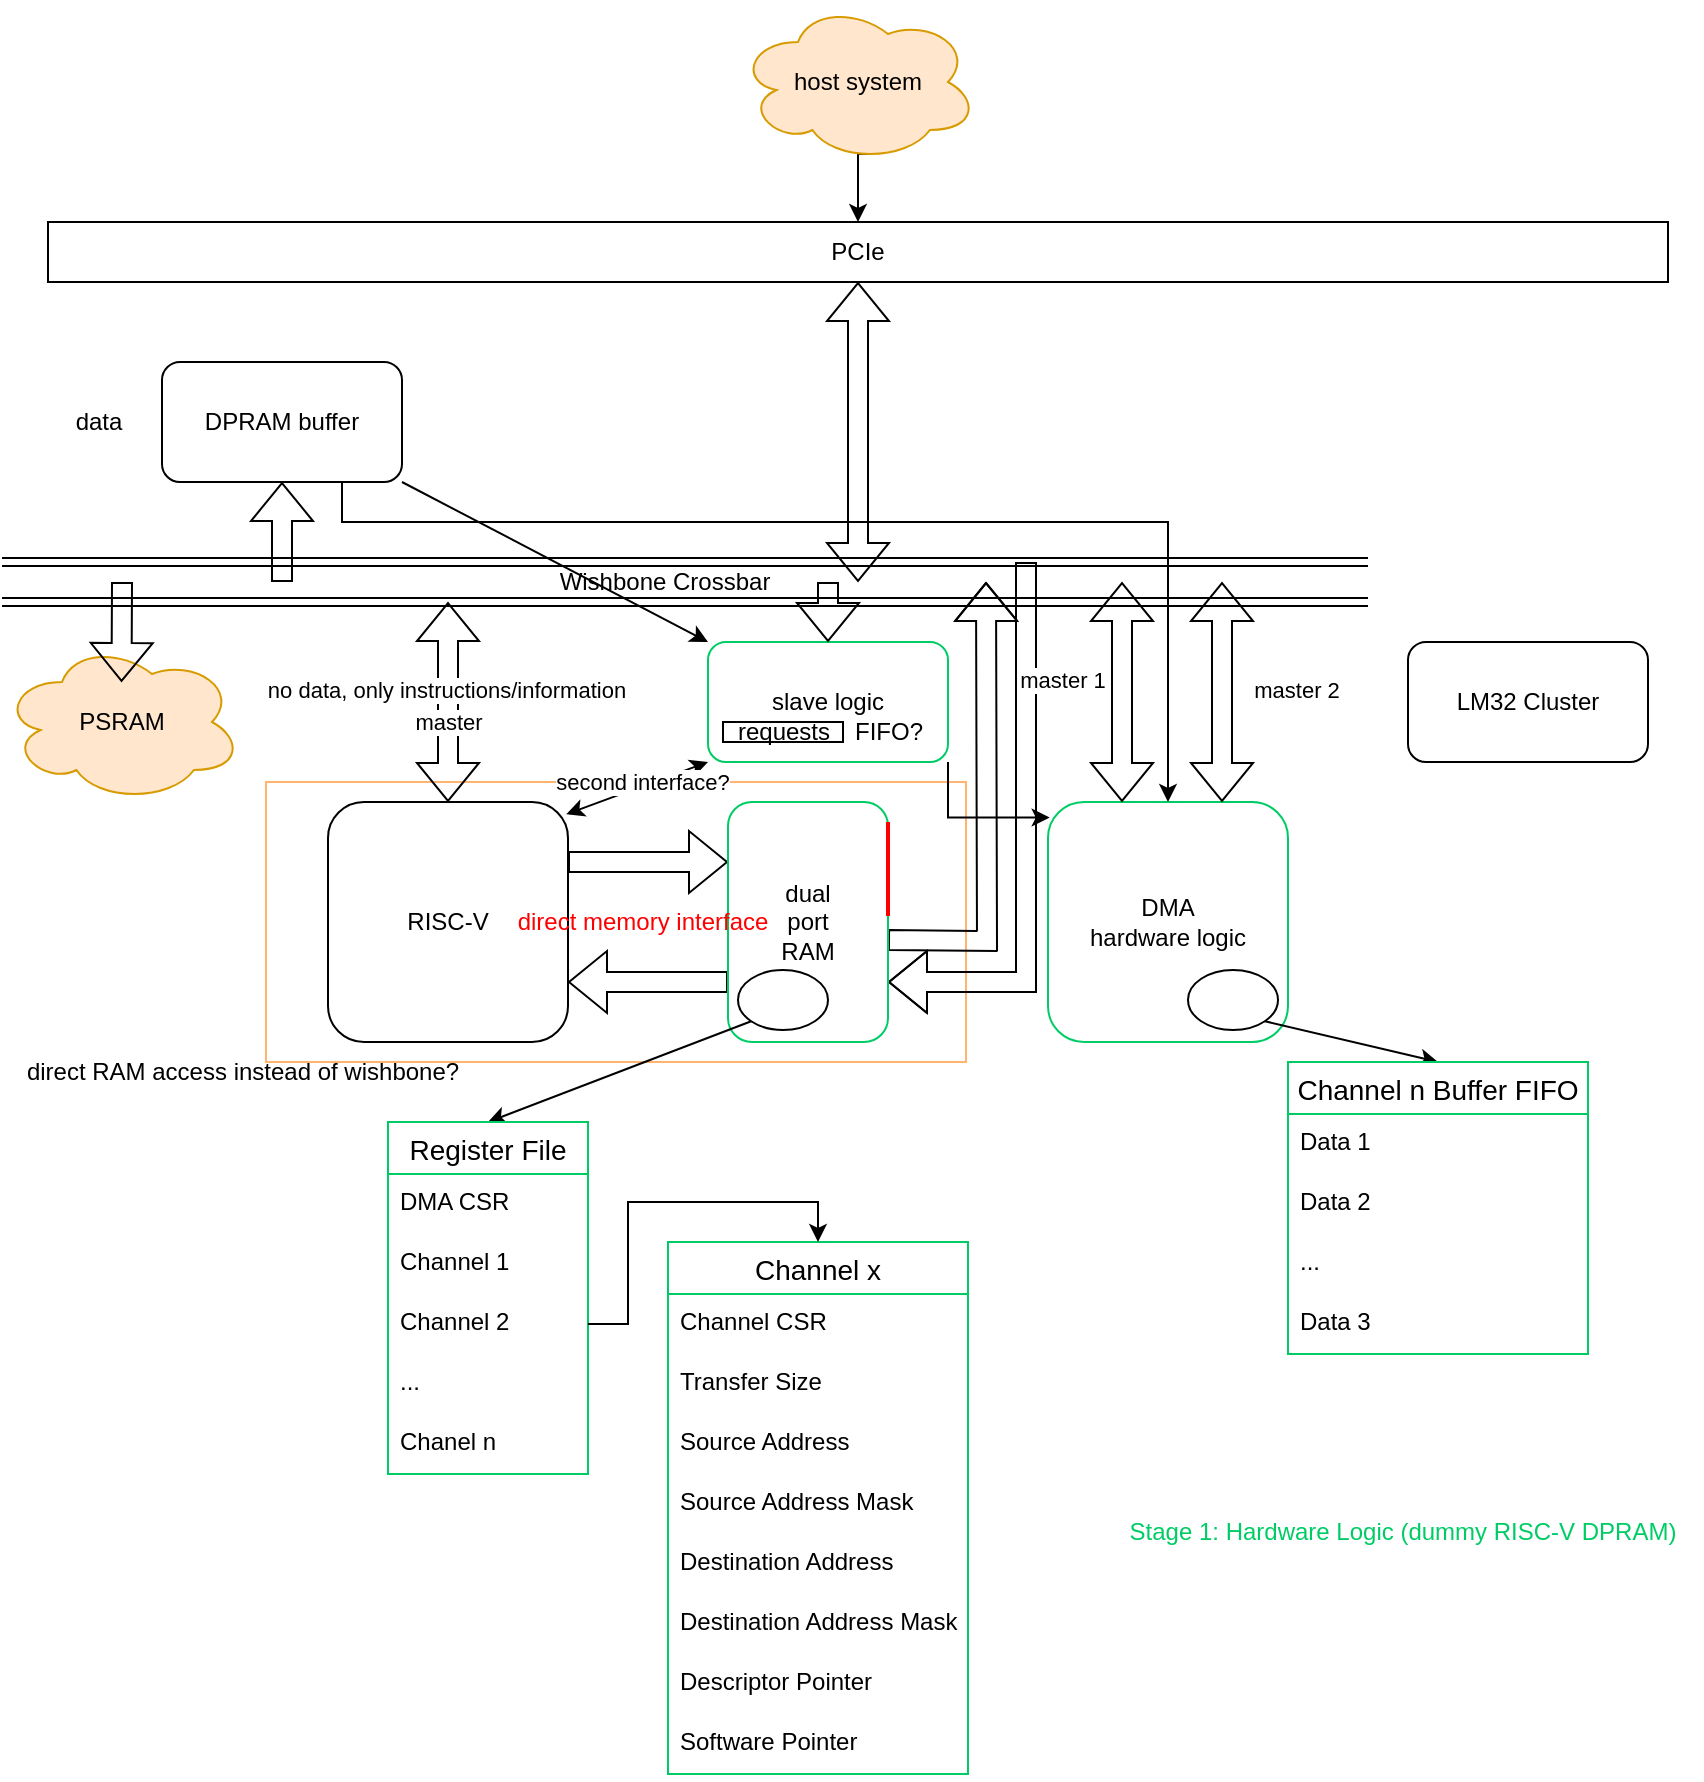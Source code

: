 <mxfile version="26.2.2" pages="3">
  <diagram name="Data Flow" id="LXXSPPQb7PhZ-8QDsj5i">
    <mxGraphModel dx="2002" dy="1203" grid="1" gridSize="10" guides="1" tooltips="1" connect="1" arrows="1" fold="1" page="1" pageScale="1" pageWidth="827" pageHeight="1169" math="0" shadow="0">
      <root>
        <mxCell id="0" />
        <mxCell id="1" parent="0" />
        <mxCell id="5fVREREMD9OpLQ9sCXbt-4" value="" style="rounded=0;whiteSpace=wrap;html=1;fillColor=none;strokeColor=#FFB570;" parent="1" vertex="1">
          <mxGeometry x="540" y="540" width="350" height="140" as="geometry" />
        </mxCell>
        <mxCell id="lMOpDV72XG8DzhdDHlvM-4" style="edgeStyle=orthogonalEdgeStyle;rounded=0;orthogonalLoop=1;jettySize=auto;html=1;exitX=1;exitY=0.25;exitDx=0;exitDy=0;entryX=0;entryY=0.25;entryDx=0;entryDy=0;shape=flexArrow;" parent="1" source="lMOpDV72XG8DzhdDHlvM-1" target="lMOpDV72XG8DzhdDHlvM-3" edge="1">
          <mxGeometry relative="1" as="geometry" />
        </mxCell>
        <mxCell id="lMOpDV72XG8DzhdDHlvM-1" value="&lt;div&gt;RISC-V&lt;/div&gt;" style="rounded=1;whiteSpace=wrap;html=1;" parent="1" vertex="1">
          <mxGeometry x="571" y="550" width="120" height="120" as="geometry" />
        </mxCell>
        <mxCell id="lMOpDV72XG8DzhdDHlvM-7" style="edgeStyle=orthogonalEdgeStyle;rounded=0;orthogonalLoop=1;jettySize=auto;html=1;entryX=1;entryY=0.75;entryDx=0;entryDy=0;shape=flexArrow;" parent="1" target="lMOpDV72XG8DzhdDHlvM-3" edge="1">
          <mxGeometry relative="1" as="geometry">
            <mxPoint x="920" y="430" as="sourcePoint" />
            <Array as="points">
              <mxPoint x="920" y="430" />
              <mxPoint x="920" y="640" />
            </Array>
          </mxGeometry>
        </mxCell>
        <mxCell id="lMOpDV72XG8DzhdDHlvM-2" value="&lt;div&gt;DMA&lt;/div&gt;&lt;div&gt;hardware logic&lt;/div&gt;" style="rounded=1;whiteSpace=wrap;html=1;strokeColor=#00CC66;" parent="1" vertex="1">
          <mxGeometry x="931" y="550" width="120" height="120" as="geometry" />
        </mxCell>
        <mxCell id="lMOpDV72XG8DzhdDHlvM-5" style="edgeStyle=orthogonalEdgeStyle;rounded=0;orthogonalLoop=1;jettySize=auto;html=1;exitX=0;exitY=0.75;exitDx=0;exitDy=0;entryX=1;entryY=0.75;entryDx=0;entryDy=0;shape=flexArrow;strokeWidth=1;" parent="1" source="lMOpDV72XG8DzhdDHlvM-3" target="lMOpDV72XG8DzhdDHlvM-1" edge="1">
          <mxGeometry relative="1" as="geometry" />
        </mxCell>
        <mxCell id="lMOpDV72XG8DzhdDHlvM-6" style="edgeStyle=orthogonalEdgeStyle;rounded=0;orthogonalLoop=1;jettySize=auto;html=1;exitX=1;exitY=0.25;exitDx=0;exitDy=0;shape=flexArrow;" parent="1" edge="1">
          <mxGeometry relative="1" as="geometry">
            <mxPoint x="851" y="619" as="sourcePoint" />
            <mxPoint x="900" y="440" as="targetPoint" />
          </mxGeometry>
        </mxCell>
        <mxCell id="lMOpDV72XG8DzhdDHlvM-3" value="&lt;div&gt;dual&lt;/div&gt;&lt;div&gt;port&lt;/div&gt;&lt;div&gt;RAM&lt;br&gt;&lt;/div&gt;" style="rounded=1;whiteSpace=wrap;html=1;strokeColor=#00CC66;" parent="1" vertex="1">
          <mxGeometry x="771" y="550" width="80" height="120" as="geometry" />
        </mxCell>
        <mxCell id="lMOpDV72XG8DzhdDHlvM-9" value="" style="shape=link;html=1;rounded=0;" parent="1" edge="1">
          <mxGeometry width="100" relative="1" as="geometry">
            <mxPoint x="408" y="430" as="sourcePoint" />
            <mxPoint x="1091" y="430" as="targetPoint" />
          </mxGeometry>
        </mxCell>
        <mxCell id="lMOpDV72XG8DzhdDHlvM-10" value="" style="shape=link;html=1;rounded=0;" parent="1" edge="1">
          <mxGeometry width="100" relative="1" as="geometry">
            <mxPoint x="408" y="450" as="sourcePoint" />
            <mxPoint x="1091" y="450" as="targetPoint" />
          </mxGeometry>
        </mxCell>
        <mxCell id="lMOpDV72XG8DzhdDHlvM-12" value="" style="shape=flexArrow;endArrow=classic;html=1;rounded=0;exitX=0.5;exitY=0;exitDx=0;exitDy=0;startArrow=block;" parent="1" source="lMOpDV72XG8DzhdDHlvM-1" edge="1">
          <mxGeometry width="50" height="50" relative="1" as="geometry">
            <mxPoint x="501" y="550" as="sourcePoint" />
            <mxPoint x="631" y="450" as="targetPoint" />
          </mxGeometry>
        </mxCell>
        <mxCell id="lMOpDV72XG8DzhdDHlvM-16" value="master" style="edgeLabel;html=1;align=center;verticalAlign=middle;resizable=0;points=[];" parent="lMOpDV72XG8DzhdDHlvM-12" vertex="1" connectable="0">
          <mxGeometry x="-0.161" y="-5" relative="1" as="geometry">
            <mxPoint x="-5" y="2" as="offset" />
          </mxGeometry>
        </mxCell>
        <mxCell id="5fVREREMD9OpLQ9sCXbt-1" value="no data, only instructions/information" style="edgeLabel;html=1;align=center;verticalAlign=middle;resizable=0;points=[];" parent="lMOpDV72XG8DzhdDHlvM-12" vertex="1" connectable="0">
          <mxGeometry x="0.127" y="1" relative="1" as="geometry">
            <mxPoint as="offset" />
          </mxGeometry>
        </mxCell>
        <mxCell id="lMOpDV72XG8DzhdDHlvM-18" value="" style="shape=flexArrow;endArrow=classic;html=1;rounded=0;exitX=0.25;exitY=0;exitDx=0;exitDy=0;startArrow=block;" parent="1" edge="1">
          <mxGeometry width="50" height="50" relative="1" as="geometry">
            <mxPoint x="968" y="550" as="sourcePoint" />
            <mxPoint x="968" y="440" as="targetPoint" />
          </mxGeometry>
        </mxCell>
        <mxCell id="lMOpDV72XG8DzhdDHlvM-25" value="&lt;div&gt;master 1&lt;/div&gt;" style="edgeLabel;html=1;align=center;verticalAlign=middle;resizable=0;points=[];" parent="lMOpDV72XG8DzhdDHlvM-18" vertex="1" connectable="0">
          <mxGeometry x="0.108" y="3" relative="1" as="geometry">
            <mxPoint x="-27" as="offset" />
          </mxGeometry>
        </mxCell>
        <mxCell id="lMOpDV72XG8DzhdDHlvM-22" value="" style="shape=flexArrow;endArrow=classic;html=1;rounded=0;exitX=0.25;exitY=0;exitDx=0;exitDy=0;startArrow=block;" parent="1" edge="1">
          <mxGeometry width="50" height="50" relative="1" as="geometry">
            <mxPoint x="1018" y="550" as="sourcePoint" />
            <mxPoint x="1018" y="440" as="targetPoint" />
          </mxGeometry>
        </mxCell>
        <mxCell id="fel3F0VSourrf65bjfxs-13" value="master 2" style="edgeLabel;html=1;align=center;verticalAlign=middle;resizable=0;points=[];" parent="lMOpDV72XG8DzhdDHlvM-22" vertex="1" connectable="0">
          <mxGeometry x="0.196" y="-4" relative="1" as="geometry">
            <mxPoint x="33" y="10" as="offset" />
          </mxGeometry>
        </mxCell>
        <mxCell id="lMOpDV72XG8DzhdDHlvM-27" style="rounded=0;orthogonalLoop=1;jettySize=auto;html=1;exitX=0;exitY=1;exitDx=0;exitDy=0;entryX=0.5;entryY=0;entryDx=0;entryDy=0;" parent="1" source="lMOpDV72XG8DzhdDHlvM-26" target="lMOpDV72XG8DzhdDHlvM-45" edge="1">
          <mxGeometry relative="1" as="geometry">
            <mxPoint x="891" y="710" as="targetPoint" />
            <mxPoint x="821.005" y="680.003" as="sourcePoint" />
          </mxGeometry>
        </mxCell>
        <mxCell id="lMOpDV72XG8DzhdDHlvM-26" value="" style="ellipse;whiteSpace=wrap;html=1;fillColor=none;" parent="1" vertex="1">
          <mxGeometry x="776" y="634" width="45" height="30" as="geometry" />
        </mxCell>
        <mxCell id="lMOpDV72XG8DzhdDHlvM-45" value="Register File" style="swimlane;fontStyle=0;childLayout=stackLayout;horizontal=1;startSize=26;horizontalStack=0;resizeParent=1;resizeParentMax=0;resizeLast=0;collapsible=1;marginBottom=0;align=center;fontSize=14;strokeColor=#00CC66;" parent="1" vertex="1">
          <mxGeometry x="601" y="710" width="100" height="176" as="geometry">
            <mxRectangle x="460" y="640" width="120" height="30" as="alternateBounds" />
          </mxGeometry>
        </mxCell>
        <mxCell id="lMOpDV72XG8DzhdDHlvM-46" value="DMA CSR" style="text;strokeColor=none;fillColor=none;spacingLeft=4;spacingRight=4;overflow=hidden;rotatable=0;points=[[0,0.5],[1,0.5]];portConstraint=eastwest;fontSize=12;whiteSpace=wrap;html=1;" parent="lMOpDV72XG8DzhdDHlvM-45" vertex="1">
          <mxGeometry y="26" width="100" height="30" as="geometry" />
        </mxCell>
        <mxCell id="lMOpDV72XG8DzhdDHlvM-47" value="Channel 1" style="text;strokeColor=none;fillColor=none;spacingLeft=4;spacingRight=4;overflow=hidden;rotatable=0;points=[[0,0.5],[1,0.5]];portConstraint=eastwest;fontSize=12;whiteSpace=wrap;html=1;" parent="lMOpDV72XG8DzhdDHlvM-45" vertex="1">
          <mxGeometry y="56" width="100" height="30" as="geometry" />
        </mxCell>
        <mxCell id="lMOpDV72XG8DzhdDHlvM-48" value="Channel 2" style="text;strokeColor=none;fillColor=none;spacingLeft=4;spacingRight=4;overflow=hidden;rotatable=0;points=[[0,0.5],[1,0.5]];portConstraint=eastwest;fontSize=12;whiteSpace=wrap;html=1;" parent="lMOpDV72XG8DzhdDHlvM-45" vertex="1">
          <mxGeometry y="86" width="100" height="30" as="geometry" />
        </mxCell>
        <mxCell id="lMOpDV72XG8DzhdDHlvM-54" value="..." style="text;strokeColor=none;fillColor=none;spacingLeft=4;spacingRight=4;overflow=hidden;rotatable=0;points=[[0,0.5],[1,0.5]];portConstraint=eastwest;fontSize=12;whiteSpace=wrap;html=1;" parent="lMOpDV72XG8DzhdDHlvM-45" vertex="1">
          <mxGeometry y="116" width="100" height="30" as="geometry" />
        </mxCell>
        <mxCell id="kJenJRZ2jYVPx0vUUo7v-3" value="Chanel n" style="text;strokeColor=none;fillColor=none;spacingLeft=4;spacingRight=4;overflow=hidden;rotatable=0;points=[[0,0.5],[1,0.5]];portConstraint=eastwest;fontSize=12;whiteSpace=wrap;html=1;" parent="lMOpDV72XG8DzhdDHlvM-45" vertex="1">
          <mxGeometry y="146" width="100" height="30" as="geometry" />
        </mxCell>
        <mxCell id="lMOpDV72XG8DzhdDHlvM-49" value="" style="endArrow=none;html=1;rounded=0;strokeColor=#FF0000;strokeWidth=2;" parent="1" edge="1">
          <mxGeometry width="50" height="50" relative="1" as="geometry">
            <mxPoint x="851" y="560" as="sourcePoint" />
            <mxPoint x="851" y="607" as="targetPoint" />
          </mxGeometry>
        </mxCell>
        <mxCell id="lMOpDV72XG8DzhdDHlvM-57" value="Channel x" style="swimlane;fontStyle=0;childLayout=stackLayout;horizontal=1;startSize=26;horizontalStack=0;resizeParent=1;resizeParentMax=0;resizeLast=0;collapsible=1;marginBottom=0;align=center;fontSize=14;strokeColor=#00CC66;" parent="1" vertex="1">
          <mxGeometry x="741" y="770" width="150" height="266" as="geometry">
            <mxRectangle x="460" y="640" width="120" height="30" as="alternateBounds" />
          </mxGeometry>
        </mxCell>
        <mxCell id="lMOpDV72XG8DzhdDHlvM-58" value="Channel CSR" style="text;strokeColor=none;fillColor=none;spacingLeft=4;spacingRight=4;overflow=hidden;rotatable=0;points=[[0,0.5],[1,0.5]];portConstraint=eastwest;fontSize=12;whiteSpace=wrap;html=1;" parent="lMOpDV72XG8DzhdDHlvM-57" vertex="1">
          <mxGeometry y="26" width="150" height="30" as="geometry" />
        </mxCell>
        <mxCell id="lMOpDV72XG8DzhdDHlvM-59" value="&lt;div&gt;Transfer Size&lt;/div&gt;" style="text;strokeColor=none;fillColor=none;spacingLeft=4;spacingRight=4;overflow=hidden;rotatable=0;points=[[0,0.5],[1,0.5]];portConstraint=eastwest;fontSize=12;whiteSpace=wrap;html=1;" parent="lMOpDV72XG8DzhdDHlvM-57" vertex="1">
          <mxGeometry y="56" width="150" height="30" as="geometry" />
        </mxCell>
        <mxCell id="lMOpDV72XG8DzhdDHlvM-60" value="&lt;div&gt;Source Address&lt;/div&gt;" style="text;strokeColor=none;fillColor=none;spacingLeft=4;spacingRight=4;overflow=hidden;rotatable=0;points=[[0,0.5],[1,0.5]];portConstraint=eastwest;fontSize=12;whiteSpace=wrap;html=1;" parent="lMOpDV72XG8DzhdDHlvM-57" vertex="1">
          <mxGeometry y="86" width="150" height="30" as="geometry" />
        </mxCell>
        <mxCell id="lMOpDV72XG8DzhdDHlvM-63" value="&lt;div&gt;Source Address Mask&lt;br&gt;&lt;/div&gt;" style="text;strokeColor=none;fillColor=none;spacingLeft=4;spacingRight=4;overflow=hidden;rotatable=0;points=[[0,0.5],[1,0.5]];portConstraint=eastwest;fontSize=12;whiteSpace=wrap;html=1;" parent="lMOpDV72XG8DzhdDHlvM-57" vertex="1">
          <mxGeometry y="116" width="150" height="30" as="geometry" />
        </mxCell>
        <mxCell id="lMOpDV72XG8DzhdDHlvM-61" value="Destination Address" style="text;strokeColor=none;fillColor=none;spacingLeft=4;spacingRight=4;overflow=hidden;rotatable=0;points=[[0,0.5],[1,0.5]];portConstraint=eastwest;fontSize=12;whiteSpace=wrap;html=1;" parent="lMOpDV72XG8DzhdDHlvM-57" vertex="1">
          <mxGeometry y="146" width="150" height="30" as="geometry" />
        </mxCell>
        <mxCell id="lMOpDV72XG8DzhdDHlvM-64" value="Destination Address Mask" style="text;strokeColor=none;fillColor=none;spacingLeft=4;spacingRight=4;overflow=hidden;rotatable=0;points=[[0,0.5],[1,0.5]];portConstraint=eastwest;fontSize=12;whiteSpace=wrap;html=1;" parent="lMOpDV72XG8DzhdDHlvM-57" vertex="1">
          <mxGeometry y="176" width="150" height="30" as="geometry" />
        </mxCell>
        <mxCell id="lMOpDV72XG8DzhdDHlvM-65" value="Descriptor Pointer" style="text;strokeColor=none;fillColor=none;spacingLeft=4;spacingRight=4;overflow=hidden;rotatable=0;points=[[0,0.5],[1,0.5]];portConstraint=eastwest;fontSize=12;whiteSpace=wrap;html=1;" parent="lMOpDV72XG8DzhdDHlvM-57" vertex="1">
          <mxGeometry y="206" width="150" height="30" as="geometry" />
        </mxCell>
        <mxCell id="lMOpDV72XG8DzhdDHlvM-66" value="Software Pointer" style="text;strokeColor=none;fillColor=none;spacingLeft=4;spacingRight=4;overflow=hidden;rotatable=0;points=[[0,0.5],[1,0.5]];portConstraint=eastwest;fontSize=12;whiteSpace=wrap;html=1;" parent="lMOpDV72XG8DzhdDHlvM-57" vertex="1">
          <mxGeometry y="236" width="150" height="30" as="geometry" />
        </mxCell>
        <mxCell id="lMOpDV72XG8DzhdDHlvM-62" style="edgeStyle=orthogonalEdgeStyle;rounded=0;orthogonalLoop=1;jettySize=auto;html=1;exitX=1;exitY=0.5;exitDx=0;exitDy=0;entryX=0.5;entryY=0;entryDx=0;entryDy=0;" parent="1" source="lMOpDV72XG8DzhdDHlvM-48" target="lMOpDV72XG8DzhdDHlvM-57" edge="1">
          <mxGeometry relative="1" as="geometry" />
        </mxCell>
        <mxCell id="KYweyk8M30L2b7PmI1N3-1" value="Wishbone Crossbar" style="text;html=1;align=center;verticalAlign=middle;whiteSpace=wrap;rounded=0;" parent="1" vertex="1">
          <mxGeometry x="678" y="425" width="123" height="30" as="geometry" />
        </mxCell>
        <mxCell id="KYweyk8M30L2b7PmI1N3-12" style="rounded=0;orthogonalLoop=1;jettySize=auto;html=1;exitX=1;exitY=1;exitDx=0;exitDy=0;entryX=0.5;entryY=0;entryDx=0;entryDy=0;" parent="1" source="KYweyk8M30L2b7PmI1N3-2" target="KYweyk8M30L2b7PmI1N3-3" edge="1">
          <mxGeometry relative="1" as="geometry" />
        </mxCell>
        <mxCell id="KYweyk8M30L2b7PmI1N3-2" value="" style="ellipse;whiteSpace=wrap;html=1;fillColor=none;" parent="1" vertex="1">
          <mxGeometry x="1001" y="634" width="45" height="30" as="geometry" />
        </mxCell>
        <mxCell id="KYweyk8M30L2b7PmI1N3-3" value="Channel n Buffer FIFO" style="swimlane;fontStyle=0;childLayout=stackLayout;horizontal=1;startSize=26;horizontalStack=0;resizeParent=1;resizeParentMax=0;resizeLast=0;collapsible=1;marginBottom=0;align=center;fontSize=14;strokeColor=#00CC66;" parent="1" vertex="1">
          <mxGeometry x="1051" y="680" width="150" height="146" as="geometry">
            <mxRectangle x="640" y="610" width="120" height="30" as="alternateBounds" />
          </mxGeometry>
        </mxCell>
        <mxCell id="KYweyk8M30L2b7PmI1N3-4" value="Data 1" style="text;strokeColor=none;fillColor=none;spacingLeft=4;spacingRight=4;overflow=hidden;rotatable=0;points=[[0,0.5],[1,0.5]];portConstraint=eastwest;fontSize=12;whiteSpace=wrap;html=1;" parent="KYweyk8M30L2b7PmI1N3-3" vertex="1">
          <mxGeometry y="26" width="150" height="30" as="geometry" />
        </mxCell>
        <mxCell id="KYweyk8M30L2b7PmI1N3-5" value="&lt;div&gt;Data 2&lt;/div&gt;" style="text;strokeColor=none;fillColor=none;spacingLeft=4;spacingRight=4;overflow=hidden;rotatable=0;points=[[0,0.5],[1,0.5]];portConstraint=eastwest;fontSize=12;whiteSpace=wrap;html=1;" parent="KYweyk8M30L2b7PmI1N3-3" vertex="1">
          <mxGeometry y="56" width="150" height="30" as="geometry" />
        </mxCell>
        <mxCell id="KYweyk8M30L2b7PmI1N3-6" value="&lt;div&gt;...&lt;/div&gt;" style="text;strokeColor=none;fillColor=none;spacingLeft=4;spacingRight=4;overflow=hidden;rotatable=0;points=[[0,0.5],[1,0.5]];portConstraint=eastwest;fontSize=12;whiteSpace=wrap;html=1;" parent="KYweyk8M30L2b7PmI1N3-3" vertex="1">
          <mxGeometry y="86" width="150" height="30" as="geometry" />
        </mxCell>
        <mxCell id="KYweyk8M30L2b7PmI1N3-7" value="&lt;div&gt;Data 3&lt;br&gt;&lt;/div&gt;" style="text;strokeColor=none;fillColor=none;spacingLeft=4;spacingRight=4;overflow=hidden;rotatable=0;points=[[0,0.5],[1,0.5]];portConstraint=eastwest;fontSize=12;whiteSpace=wrap;html=1;" parent="KYweyk8M30L2b7PmI1N3-3" vertex="1">
          <mxGeometry y="116" width="150" height="30" as="geometry" />
        </mxCell>
        <mxCell id="KYweyk8M30L2b7PmI1N3-31" style="edgeStyle=orthogonalEdgeStyle;rounded=0;orthogonalLoop=1;jettySize=auto;html=1;exitX=0.55;exitY=0.95;exitDx=0;exitDy=0;exitPerimeter=0;entryX=0.5;entryY=0;entryDx=0;entryDy=0;" parent="1" source="KYweyk8M30L2b7PmI1N3-18" target="KYweyk8M30L2b7PmI1N3-24" edge="1">
          <mxGeometry relative="1" as="geometry" />
        </mxCell>
        <mxCell id="KYweyk8M30L2b7PmI1N3-18" value="host system" style="ellipse;shape=cloud;whiteSpace=wrap;html=1;fillColor=#ffe6cc;strokeColor=#d79b00;" parent="1" vertex="1">
          <mxGeometry x="776" y="150" width="120" height="80" as="geometry" />
        </mxCell>
        <mxCell id="KYweyk8M30L2b7PmI1N3-19" value="slave logic" style="rounded=1;whiteSpace=wrap;html=1;strokeColor=#00CC66;" parent="1" vertex="1">
          <mxGeometry x="761" y="470" width="120" height="60" as="geometry" />
        </mxCell>
        <mxCell id="KYweyk8M30L2b7PmI1N3-23" value="LM32 Cluster" style="rounded=1;whiteSpace=wrap;html=1;" parent="1" vertex="1">
          <mxGeometry x="1111" y="470" width="120" height="60" as="geometry" />
        </mxCell>
        <mxCell id="KYweyk8M30L2b7PmI1N3-24" value="PCIe" style="rounded=0;whiteSpace=wrap;html=1;" parent="1" vertex="1">
          <mxGeometry x="431" y="260" width="810" height="30" as="geometry" />
        </mxCell>
        <mxCell id="SS0ilo8TDIr4UZNL4UgE-1" style="rounded=0;orthogonalLoop=1;jettySize=auto;html=1;exitX=1;exitY=1;exitDx=0;exitDy=0;entryX=0;entryY=0;entryDx=0;entryDy=0;" parent="1" source="KYweyk8M30L2b7PmI1N3-25" target="KYweyk8M30L2b7PmI1N3-19" edge="1">
          <mxGeometry relative="1" as="geometry" />
        </mxCell>
        <mxCell id="5fVREREMD9OpLQ9sCXbt-5" style="edgeStyle=orthogonalEdgeStyle;rounded=0;orthogonalLoop=1;jettySize=auto;html=1;exitX=0.75;exitY=1;exitDx=0;exitDy=0;entryX=0.5;entryY=0;entryDx=0;entryDy=0;" parent="1" source="KYweyk8M30L2b7PmI1N3-25" target="lMOpDV72XG8DzhdDHlvM-2" edge="1">
          <mxGeometry relative="1" as="geometry">
            <Array as="points">
              <mxPoint x="578" y="410" />
              <mxPoint x="991" y="410" />
            </Array>
          </mxGeometry>
        </mxCell>
        <mxCell id="KYweyk8M30L2b7PmI1N3-25" value="DPRAM buffer" style="rounded=1;whiteSpace=wrap;html=1;" parent="1" vertex="1">
          <mxGeometry x="488" y="330" width="120" height="60" as="geometry" />
        </mxCell>
        <mxCell id="KYweyk8M30L2b7PmI1N3-28" style="rounded=0;orthogonalLoop=1;jettySize=auto;html=1;exitX=0;exitY=1;exitDx=0;exitDy=0;entryX=0.993;entryY=0.051;entryDx=0;entryDy=0;entryPerimeter=0;startArrow=classic;startFill=1;" parent="1" source="KYweyk8M30L2b7PmI1N3-19" target="lMOpDV72XG8DzhdDHlvM-1" edge="1">
          <mxGeometry relative="1" as="geometry" />
        </mxCell>
        <mxCell id="fel3F0VSourrf65bjfxs-16" value="second interface?" style="edgeLabel;html=1;align=center;verticalAlign=middle;resizable=0;points=[];" parent="KYweyk8M30L2b7PmI1N3-28" vertex="1" connectable="0">
          <mxGeometry x="-0.097" y="3" relative="1" as="geometry">
            <mxPoint x="-2" y="-5" as="offset" />
          </mxGeometry>
        </mxCell>
        <mxCell id="KYweyk8M30L2b7PmI1N3-29" style="edgeStyle=orthogonalEdgeStyle;rounded=0;orthogonalLoop=1;jettySize=auto;html=1;exitX=1;exitY=1;exitDx=0;exitDy=0;entryX=0.007;entryY=0.065;entryDx=0;entryDy=0;entryPerimeter=0;" parent="1" source="KYweyk8M30L2b7PmI1N3-19" target="lMOpDV72XG8DzhdDHlvM-2" edge="1">
          <mxGeometry relative="1" as="geometry" />
        </mxCell>
        <mxCell id="KYweyk8M30L2b7PmI1N3-30" value="PSRAM" style="ellipse;shape=cloud;whiteSpace=wrap;html=1;fillColor=#ffe6cc;strokeColor=#d79b00;" parent="1" vertex="1">
          <mxGeometry x="408" y="470" width="120" height="80" as="geometry" />
        </mxCell>
        <mxCell id="fel3F0VSourrf65bjfxs-1" value="" style="shape=flexArrow;endArrow=classic;html=1;rounded=0;exitX=0.5;exitY=1;exitDx=0;exitDy=0;startArrow=block;" parent="1" source="KYweyk8M30L2b7PmI1N3-24" edge="1">
          <mxGeometry width="50" height="50" relative="1" as="geometry">
            <mxPoint x="788" y="550" as="sourcePoint" />
            <mxPoint x="836" y="440" as="targetPoint" />
          </mxGeometry>
        </mxCell>
        <mxCell id="fel3F0VSourrf65bjfxs-2" value="&lt;font color=&quot;#ff0000&quot;&gt;direct memory interface&lt;/font&gt;" style="text;html=1;align=center;verticalAlign=middle;resizable=0;points=[];autosize=1;strokeColor=none;fillColor=none;" parent="1" vertex="1">
          <mxGeometry x="653" y="595" width="150" height="30" as="geometry" />
        </mxCell>
        <mxCell id="fel3F0VSourrf65bjfxs-3" value="&lt;font color=&quot;#00cc66&quot;&gt;Stage 1: Hardware Logic (dummy RISC-V DPRAM)&lt;/font&gt;" style="text;html=1;align=center;verticalAlign=middle;resizable=0;points=[];autosize=1;strokeColor=none;fillColor=none;" parent="1" vertex="1">
          <mxGeometry x="958" y="900" width="300" height="30" as="geometry" />
        </mxCell>
        <mxCell id="fel3F0VSourrf65bjfxs-5" value="" style="shape=flexArrow;endArrow=classic;html=1;rounded=0;" parent="1" edge="1">
          <mxGeometry width="50" height="50" relative="1" as="geometry">
            <mxPoint x="468" y="440" as="sourcePoint" />
            <mxPoint x="467.76" y="490" as="targetPoint" />
          </mxGeometry>
        </mxCell>
        <mxCell id="fel3F0VSourrf65bjfxs-7" value="" style="shape=flexArrow;endArrow=classic;html=1;rounded=0;entryX=0.5;entryY=1;entryDx=0;entryDy=0;" parent="1" target="KYweyk8M30L2b7PmI1N3-25" edge="1">
          <mxGeometry width="50" height="50" relative="1" as="geometry">
            <mxPoint x="548" y="440" as="sourcePoint" />
            <mxPoint x="518" y="410" as="targetPoint" />
          </mxGeometry>
        </mxCell>
        <mxCell id="fel3F0VSourrf65bjfxs-15" value="" style="shape=flexArrow;endArrow=classic;html=1;rounded=0;entryX=0.5;entryY=0;entryDx=0;entryDy=0;" parent="1" target="KYweyk8M30L2b7PmI1N3-19" edge="1">
          <mxGeometry width="50" height="50" relative="1" as="geometry">
            <mxPoint x="821" y="440" as="sourcePoint" />
            <mxPoint x="821" y="470" as="targetPoint" />
          </mxGeometry>
        </mxCell>
        <mxCell id="FMEBcdOiUjE5xXt5Kn6G-5" value="direct RAM access instead of wishbone?" style="text;html=1;align=center;verticalAlign=middle;resizable=0;points=[];autosize=1;strokeColor=none;fillColor=none;" parent="1" vertex="1">
          <mxGeometry x="408" y="670" width="240" height="30" as="geometry" />
        </mxCell>
        <mxCell id="5fVREREMD9OpLQ9sCXbt-6" value="requests" style="rounded=0;whiteSpace=wrap;html=1;" parent="1" vertex="1">
          <mxGeometry x="768.5" y="510" width="60" height="10" as="geometry" />
        </mxCell>
        <mxCell id="5fVREREMD9OpLQ9sCXbt-8" value="data" style="text;html=1;align=center;verticalAlign=middle;resizable=0;points=[];autosize=1;strokeColor=none;fillColor=none;" parent="1" vertex="1">
          <mxGeometry x="431" y="345" width="50" height="30" as="geometry" />
        </mxCell>
        <mxCell id="5fVREREMD9OpLQ9sCXbt-10" value="FIFO?" style="text;html=1;align=center;verticalAlign=middle;resizable=0;points=[];autosize=1;strokeColor=none;fillColor=none;" parent="1" vertex="1">
          <mxGeometry x="821" y="500" width="60" height="30" as="geometry" />
        </mxCell>
      </root>
    </mxGraphModel>
  </diagram>
  <diagram id="UL3hy_6GDFx9UI91hgCA" name="DMA Hardware Data Flow">
    <mxGraphModel dx="1381" dy="830" grid="1" gridSize="10" guides="1" tooltips="1" connect="1" arrows="1" fold="1" page="1" pageScale="1" pageWidth="1169" pageHeight="827" math="0" shadow="0">
      <root>
        <mxCell id="0" />
        <mxCell id="1" parent="0" />
        <mxCell id="ERpAo6jiiWedym3ZxV7A-22" value="" style="edgeStyle=orthogonalEdgeStyle;rounded=0;orthogonalLoop=1;jettySize=auto;html=1;" parent="1" source="clxshGvkDorPPBnuCWsR-1" target="ERpAo6jiiWedym3ZxV7A-21" edge="1">
          <mxGeometry relative="1" as="geometry" />
        </mxCell>
        <mxCell id="clxshGvkDorPPBnuCWsR-1" value="Data Buffer 1" style="strokeWidth=2;html=1;shape=mxgraph.lean_mapping.fifo_sequence_flow;pointerEvents=1;fontStyle=0;fontSize=20;align=center;" parent="1" vertex="1">
          <mxGeometry x="640" y="360" width="280" height="50" as="geometry" />
        </mxCell>
        <mxCell id="ERpAo6jiiWedym3ZxV7A-32" value="" style="edgeStyle=orthogonalEdgeStyle;rounded=0;orthogonalLoop=1;jettySize=auto;html=1;entryX=0;entryY=0.5;entryDx=0;entryDy=0;" parent="1" source="ERpAo6jiiWedym3ZxV7A-3" target="ERpAo6jiiWedym3ZxV7A-27" edge="1">
          <mxGeometry relative="1" as="geometry">
            <mxPoint x="360" y="385" as="targetPoint" />
          </mxGeometry>
        </mxCell>
        <mxCell id="ERpAo6jiiWedym3ZxV7A-3" value="read master&lt;span style=&quot;color: rgba(0, 0, 0, 0); font-family: monospace; font-size: 0px; text-align: start; text-wrap: nowrap;&quot;&gt;%3CmxGraphModel%3E%3Croot%3E%3CmxCell%20id%3D%220%22%2F%3E%3CmxCell%20id%3D%221%22%20parent%3D%220%22%2F%3E%3CmxCell%20id%3D%222%22%20value%3D%22skid%20pad%22%20style%3D%22rounded%3D1%3BwhiteSpace%3Dwrap%3Bhtml%3D1%3B%22%20vertex%3D%221%22%20parent%3D%221%22%3E%3CmxGeometry%20x%3D%22190%22%20y%3D%22570%22%20width%3D%2280%22%20height%3D%2250%22%20as%3D%22geometry%22%2F%3E%3C%2FmxCell%3E%3C%2Froot%3E%3C%2FmxGraphModel%3E&lt;/span&gt;" style="rounded=1;whiteSpace=wrap;html=1;" parent="1" vertex="1">
          <mxGeometry x="340" y="360" width="80" height="50" as="geometry" />
        </mxCell>
        <mxCell id="ERpAo6jiiWedym3ZxV7A-4" value="write master" style="rounded=1;whiteSpace=wrap;html=1;" parent="1" vertex="1">
          <mxGeometry x="1040" y="360" width="80" height="50" as="geometry" />
        </mxCell>
        <mxCell id="ERpAo6jiiWedym3ZxV7A-26" style="edgeStyle=orthogonalEdgeStyle;rounded=0;orthogonalLoop=1;jettySize=auto;html=1;exitX=1;exitY=0.5;exitDx=0;exitDy=0;entryX=0;entryY=0.5;entryDx=0;entryDy=0;opacity=50;" parent="1" source="ERpAo6jiiWedym3ZxV7A-8" target="ERpAo6jiiWedym3ZxV7A-21" edge="1">
          <mxGeometry relative="1" as="geometry" />
        </mxCell>
        <mxCell id="ERpAo6jiiWedym3ZxV7A-8" value="&lt;font style=&quot;color: rgb(204, 204, 204);&quot;&gt;Data Buffer n&lt;/font&gt;" style="strokeWidth=2;html=1;shape=mxgraph.lean_mapping.fifo_sequence_flow;pointerEvents=1;fontStyle=0;fontSize=20;align=center;opacity=50;" parent="1" vertex="1">
          <mxGeometry x="640" y="540" width="280" height="50" as="geometry" />
        </mxCell>
        <mxCell id="ERpAo6jiiWedym3ZxV7A-25" style="edgeStyle=orthogonalEdgeStyle;rounded=0;orthogonalLoop=1;jettySize=auto;html=1;exitX=1;exitY=0.5;exitDx=0;exitDy=0;entryX=0;entryY=0.5;entryDx=0;entryDy=0;opacity=50;" parent="1" source="ERpAo6jiiWedym3ZxV7A-9" target="ERpAo6jiiWedym3ZxV7A-21" edge="1">
          <mxGeometry relative="1" as="geometry" />
        </mxCell>
        <mxCell id="ERpAo6jiiWedym3ZxV7A-9" value="&lt;font style=&quot;color: rgb(204, 204, 204);&quot;&gt;...&lt;/font&gt;" style="strokeWidth=2;html=1;shape=mxgraph.lean_mapping.fifo_sequence_flow;pointerEvents=1;fontStyle=0;fontSize=20;align=center;opacity=50;" parent="1" vertex="1">
          <mxGeometry x="640" y="480" width="280" height="50" as="geometry" />
        </mxCell>
        <mxCell id="ERpAo6jiiWedym3ZxV7A-24" style="edgeStyle=orthogonalEdgeStyle;rounded=0;orthogonalLoop=1;jettySize=auto;html=1;exitX=1;exitY=0.5;exitDx=0;exitDy=0;entryX=0;entryY=0.5;entryDx=0;entryDy=0;opacity=50;" parent="1" source="ERpAo6jiiWedym3ZxV7A-10" target="ERpAo6jiiWedym3ZxV7A-21" edge="1">
          <mxGeometry relative="1" as="geometry" />
        </mxCell>
        <mxCell id="ERpAo6jiiWedym3ZxV7A-10" value="&lt;font style=&quot;color: rgb(204, 204, 204);&quot;&gt;Data Buffer 2&lt;/font&gt;" style="strokeWidth=2;html=1;shape=mxgraph.lean_mapping.fifo_sequence_flow;pointerEvents=1;fontStyle=0;fontSize=20;align=center;opacity=50;" parent="1" vertex="1">
          <mxGeometry x="640" y="420" width="280" height="50" as="geometry" />
        </mxCell>
        <mxCell id="ERpAo6jiiWedym3ZxV7A-15" style="edgeStyle=orthogonalEdgeStyle;rounded=0;orthogonalLoop=1;jettySize=auto;html=1;exitX=1;exitY=0.5;exitDx=0;exitDy=0;entryX=0;entryY=0.5;entryDx=0;entryDy=0;" parent="1" source="ERpAo6jiiWedym3ZxV7A-11" target="clxshGvkDorPPBnuCWsR-1" edge="1">
          <mxGeometry relative="1" as="geometry" />
        </mxCell>
        <mxCell id="ERpAo6jiiWedym3ZxV7A-18" style="edgeStyle=orthogonalEdgeStyle;rounded=0;orthogonalLoop=1;jettySize=auto;html=1;exitX=1;exitY=0.5;exitDx=0;exitDy=0;entryX=0;entryY=0.5;entryDx=0;entryDy=0;opacity=50;" parent="1" source="ERpAo6jiiWedym3ZxV7A-11" target="ERpAo6jiiWedym3ZxV7A-10" edge="1">
          <mxGeometry relative="1" as="geometry" />
        </mxCell>
        <mxCell id="ERpAo6jiiWedym3ZxV7A-19" style="edgeStyle=orthogonalEdgeStyle;rounded=0;orthogonalLoop=1;jettySize=auto;html=1;exitX=1;exitY=0.5;exitDx=0;exitDy=0;entryX=0;entryY=0.5;entryDx=0;entryDy=0;opacity=50;" parent="1" source="ERpAo6jiiWedym3ZxV7A-11" target="ERpAo6jiiWedym3ZxV7A-9" edge="1">
          <mxGeometry relative="1" as="geometry" />
        </mxCell>
        <mxCell id="ERpAo6jiiWedym3ZxV7A-20" style="edgeStyle=orthogonalEdgeStyle;rounded=0;orthogonalLoop=1;jettySize=auto;html=1;exitX=1;exitY=0.5;exitDx=0;exitDy=0;entryX=0;entryY=0.5;entryDx=0;entryDy=0;opacity=50;" parent="1" source="ERpAo6jiiWedym3ZxV7A-11" target="ERpAo6jiiWedym3ZxV7A-8" edge="1">
          <mxGeometry relative="1" as="geometry" />
        </mxCell>
        <mxCell id="ERpAo6jiiWedym3ZxV7A-11" value="&lt;font style=&quot;color: rgb(204, 204, 204);&quot;&gt;mux&lt;/font&gt;" style="rounded=1;whiteSpace=wrap;html=1;opacity=50;" parent="1" vertex="1">
          <mxGeometry x="560" y="360" width="40" height="50" as="geometry" />
        </mxCell>
        <mxCell id="ERpAo6jiiWedym3ZxV7A-23" value="" style="edgeStyle=orthogonalEdgeStyle;rounded=0;orthogonalLoop=1;jettySize=auto;html=1;" parent="1" source="ERpAo6jiiWedym3ZxV7A-21" target="ERpAo6jiiWedym3ZxV7A-4" edge="1">
          <mxGeometry relative="1" as="geometry" />
        </mxCell>
        <mxCell id="ERpAo6jiiWedym3ZxV7A-21" value="&lt;font style=&quot;color: rgb(204, 204, 204);&quot;&gt;mux&lt;/font&gt;" style="rounded=1;whiteSpace=wrap;html=1;opacity=50;" parent="1" vertex="1">
          <mxGeometry x="960" y="360" width="40" height="50" as="geometry" />
        </mxCell>
        <mxCell id="ERpAo6jiiWedym3ZxV7A-30" value="" style="edgeStyle=orthogonalEdgeStyle;rounded=0;orthogonalLoop=1;jettySize=auto;html=1;" parent="1" source="ERpAo6jiiWedym3ZxV7A-27" target="ERpAo6jiiWedym3ZxV7A-11" edge="1">
          <mxGeometry relative="1" as="geometry" />
        </mxCell>
        <mxCell id="ERpAo6jiiWedym3ZxV7A-34" style="edgeStyle=orthogonalEdgeStyle;rounded=0;orthogonalLoop=1;jettySize=auto;html=1;exitX=1;exitY=0.5;exitDx=0;exitDy=0;entryX=0;entryY=0.5;entryDx=0;entryDy=0;" parent="1" source="ERpAo6jiiWedym3ZxV7A-27" target="ERpAo6jiiWedym3ZxV7A-33" edge="1">
          <mxGeometry relative="1" as="geometry" />
        </mxCell>
        <mxCell id="ERpAo6jiiWedym3ZxV7A-27" value="&lt;font style=&quot;color: rgb(0, 0, 0);&quot;&gt;mux&lt;/font&gt;" style="rounded=1;whiteSpace=wrap;html=1;" parent="1" vertex="1">
          <mxGeometry x="480" y="360" width="40" height="50" as="geometry" />
        </mxCell>
        <mxCell id="ERpAo6jiiWedym3ZxV7A-35" style="edgeStyle=orthogonalEdgeStyle;rounded=0;orthogonalLoop=1;jettySize=auto;html=1;exitX=0.5;exitY=1;exitDx=0;exitDy=0;" parent="1" source="ERpAo6jiiWedym3ZxV7A-33" target="ERpAo6jiiWedym3ZxV7A-27" edge="1">
          <mxGeometry relative="1" as="geometry" />
        </mxCell>
        <mxCell id="ERpAo6jiiWedym3ZxV7A-36" style="edgeStyle=orthogonalEdgeStyle;rounded=0;orthogonalLoop=1;jettySize=auto;html=1;exitX=0.5;exitY=1;exitDx=0;exitDy=0;entryX=0.5;entryY=0;entryDx=0;entryDy=0;opacity=50;" parent="1" source="ERpAo6jiiWedym3ZxV7A-33" target="ERpAo6jiiWedym3ZxV7A-11" edge="1">
          <mxGeometry relative="1" as="geometry" />
        </mxCell>
        <mxCell id="ERpAo6jiiWedym3ZxV7A-37" style="edgeStyle=orthogonalEdgeStyle;rounded=0;orthogonalLoop=1;jettySize=auto;html=1;exitX=0.5;exitY=1;exitDx=0;exitDy=0;entryX=0.5;entryY=0;entryDx=0;entryDy=0;opacity=50;" parent="1" source="ERpAo6jiiWedym3ZxV7A-33" target="ERpAo6jiiWedym3ZxV7A-21" edge="1">
          <mxGeometry relative="1" as="geometry" />
        </mxCell>
        <mxCell id="ERpAo6jiiWedym3ZxV7A-38" style="edgeStyle=orthogonalEdgeStyle;rounded=0;orthogonalLoop=1;jettySize=auto;html=1;exitX=0.5;exitY=1;exitDx=0;exitDy=0;entryX=0.5;entryY=0;entryDx=0;entryDy=0;" parent="1" source="ERpAo6jiiWedym3ZxV7A-33" target="ERpAo6jiiWedym3ZxV7A-3" edge="1">
          <mxGeometry relative="1" as="geometry" />
        </mxCell>
        <mxCell id="ERpAo6jiiWedym3ZxV7A-39" style="edgeStyle=orthogonalEdgeStyle;rounded=0;orthogonalLoop=1;jettySize=auto;html=1;exitX=0.5;exitY=1;exitDx=0;exitDy=0;entryX=0.5;entryY=0;entryDx=0;entryDy=0;" parent="1" source="ERpAo6jiiWedym3ZxV7A-33" target="ERpAo6jiiWedym3ZxV7A-4" edge="1">
          <mxGeometry relative="1" as="geometry" />
        </mxCell>
        <mxCell id="ERpAo6jiiWedym3ZxV7A-33" value="&lt;font style=&quot;color: rgb(0, 0, 0);&quot;&gt;control&lt;/font&gt;" style="rounded=1;whiteSpace=wrap;html=1;" parent="1" vertex="1">
          <mxGeometry x="560" y="200" width="80" height="50" as="geometry" />
        </mxCell>
        <mxCell id="6eK28wvIhfNT0lMdqZ3A-2" style="edgeStyle=orthogonalEdgeStyle;rounded=0;orthogonalLoop=1;jettySize=auto;html=1;exitX=1;exitY=0.5;exitDx=0;exitDy=0;entryX=0;entryY=0.5;entryDx=0;entryDy=0;" edge="1" parent="1" source="6eK28wvIhfNT0lMdqZ3A-1" target="ERpAo6jiiWedym3ZxV7A-3">
          <mxGeometry relative="1" as="geometry" />
        </mxCell>
        <mxCell id="6eK28wvIhfNT0lMdqZ3A-1" value="&lt;font style=&quot;font-size: 14px;&quot;&gt;instruction FIFO&lt;/font&gt;" style="strokeWidth=2;html=1;shape=mxgraph.lean_mapping.fifo_sequence_flow;pointerEvents=1;fontStyle=0;fontSize=20;align=center;" vertex="1" parent="1">
          <mxGeometry x="70" y="360" width="210" height="50" as="geometry" />
        </mxCell>
        <mxCell id="6eK28wvIhfNT0lMdqZ3A-3" value="what does this MUX do????&lt;div&gt;dma channel?&lt;/div&gt;" style="text;html=1;align=center;verticalAlign=middle;resizable=0;points=[];autosize=1;strokeColor=none;fillColor=none;" vertex="1" parent="1">
          <mxGeometry x="350" y="435" width="170" height="40" as="geometry" />
        </mxCell>
      </root>
    </mxGraphModel>
  </diagram>
  <diagram id="a-Uv4ILhjMxf18J645ed" name="DMA Hardware">
    <mxGraphModel dx="790" dy="1963" grid="1" gridSize="10" guides="1" tooltips="1" connect="1" arrows="1" fold="1" page="1" pageScale="1" pageWidth="1169" pageHeight="827" math="0" shadow="0">
      <root>
        <mxCell id="0" />
        <mxCell id="1" parent="0" />
        <mxCell id="MD5iCG_BND2GERprveNA-2" value="WB Master" style="swimlane;whiteSpace=wrap;html=1;" vertex="1" parent="1">
          <mxGeometry x="160" y="240" width="650" height="460" as="geometry">
            <mxRectangle x="300" y="240" width="100" height="30" as="alternateBounds" />
          </mxGeometry>
        </mxCell>
        <mxCell id="MD5iCG_BND2GERprveNA-14" style="edgeStyle=orthogonalEdgeStyle;rounded=0;orthogonalLoop=1;jettySize=auto;html=1;exitX=1;exitY=0.5;exitDx=0;exitDy=0;entryX=0;entryY=0.5;entryDx=0;entryDy=0;startArrow=classic;startFill=1;" edge="1" parent="MD5iCG_BND2GERprveNA-2" source="MD5iCG_BND2GERprveNA-4" target="MD5iCG_BND2GERprveNA-13">
          <mxGeometry relative="1" as="geometry" />
        </mxCell>
        <mxCell id="MD5iCG_BND2GERprveNA-17" value="" style="edgeStyle=orthogonalEdgeStyle;rounded=0;orthogonalLoop=1;jettySize=auto;html=1;strokeColor=#CCCCCC;" edge="1" parent="MD5iCG_BND2GERprveNA-2" source="MD5iCG_BND2GERprveNA-4" target="MD5iCG_BND2GERprveNA-16">
          <mxGeometry relative="1" as="geometry" />
        </mxCell>
        <mxCell id="MD5iCG_BND2GERprveNA-4" value="WB FSM" style="rounded=1;whiteSpace=wrap;html=1;" vertex="1" parent="MD5iCG_BND2GERprveNA-2">
          <mxGeometry x="365" y="110" width="120" height="60" as="geometry" />
        </mxCell>
        <mxCell id="MD5iCG_BND2GERprveNA-9" value="" style="edgeStyle=orthogonalEdgeStyle;rounded=0;orthogonalLoop=1;jettySize=auto;html=1;" edge="1" parent="MD5iCG_BND2GERprveNA-2" source="MD5iCG_BND2GERprveNA-5" target="MD5iCG_BND2GERprveNA-4">
          <mxGeometry relative="1" as="geometry" />
        </mxCell>
        <mxCell id="MD5iCG_BND2GERprveNA-5" value="&lt;div&gt;address decoding&lt;/div&gt;" style="rounded=1;whiteSpace=wrap;html=1;" vertex="1" parent="MD5iCG_BND2GERprveNA-2">
          <mxGeometry x="165" y="110" width="120" height="60" as="geometry" />
        </mxCell>
        <mxCell id="MD5iCG_BND2GERprveNA-8" value="&lt;font style=&quot;color: rgb(204, 204, 204);&quot;&gt;get metrics&lt;/font&gt;" style="whiteSpace=wrap;html=1;strokeColor=#CCCCCC;" vertex="1" parent="MD5iCG_BND2GERprveNA-2">
          <mxGeometry x="580" y="40" width="70" height="40" as="geometry" />
        </mxCell>
        <mxCell id="MD5iCG_BND2GERprveNA-7" value="start address" style="whiteSpace=wrap;html=1;movable=1;resizable=1;rotatable=1;deletable=1;editable=1;locked=0;connectable=1;" vertex="1" parent="MD5iCG_BND2GERprveNA-2">
          <mxGeometry y="120" width="70" height="40" as="geometry" />
        </mxCell>
        <mxCell id="MD5iCG_BND2GERprveNA-10" style="edgeStyle=orthogonalEdgeStyle;rounded=0;orthogonalLoop=1;jettySize=auto;html=1;exitX=1;exitY=0.5;exitDx=0;exitDy=0;entryX=0;entryY=0.5;entryDx=0;entryDy=0;" edge="1" parent="MD5iCG_BND2GERprveNA-2" source="MD5iCG_BND2GERprveNA-7" target="MD5iCG_BND2GERprveNA-5">
          <mxGeometry relative="1" as="geometry" />
        </mxCell>
        <mxCell id="MD5iCG_BND2GERprveNA-13" value="WB Bus" style="whiteSpace=wrap;html=1;" vertex="1" parent="MD5iCG_BND2GERprveNA-2">
          <mxGeometry x="580" y="120" width="70" height="40" as="geometry" />
        </mxCell>
        <mxCell id="MD5iCG_BND2GERprveNA-19" value="" style="edgeStyle=orthogonalEdgeStyle;rounded=0;orthogonalLoop=1;jettySize=auto;html=1;strokeColor=#CCCCCC;" edge="1" parent="MD5iCG_BND2GERprveNA-2" source="MD5iCG_BND2GERprveNA-16" target="MD5iCG_BND2GERprveNA-8">
          <mxGeometry relative="1" as="geometry" />
        </mxCell>
        <mxCell id="MD5iCG_BND2GERprveNA-16" value="&lt;font style=&quot;color: rgb(204, 204, 204);&quot;&gt;Benchmark Tools&lt;/font&gt;" style="rounded=1;whiteSpace=wrap;html=1;strokeColor=#CCCCCC;" vertex="1" parent="MD5iCG_BND2GERprveNA-2">
          <mxGeometry x="365" y="30" width="120" height="60" as="geometry" />
        </mxCell>
        <mxCell id="3fsXeRJwqGu1sG-fmKqB-10" style="edgeStyle=orthogonalEdgeStyle;rounded=0;orthogonalLoop=1;jettySize=auto;html=1;entryX=0;entryY=0.75;entryDx=0;entryDy=0;exitX=1;exitY=0;exitDx=0;exitDy=0;" edge="1" parent="MD5iCG_BND2GERprveNA-2" source="Ju8M6F3w45FrszPwmlSg-1" target="MD5iCG_BND2GERprveNA-4">
          <mxGeometry relative="1" as="geometry">
            <mxPoint x="120" y="270" as="sourcePoint" />
            <Array as="points">
              <mxPoint x="320" y="270" />
              <mxPoint x="320" y="155" />
            </Array>
          </mxGeometry>
        </mxCell>
        <mxCell id="3fsXeRJwqGu1sG-fmKqB-8" value="burst size" style="whiteSpace=wrap;html=1;" vertex="1" parent="MD5iCG_BND2GERprveNA-2">
          <mxGeometry y="230" width="70" height="40" as="geometry" />
        </mxCell>
        <mxCell id="2vgpY78eBic4JP3b8OaK-1" value="data FIFO" style="rounded=1;whiteSpace=wrap;html=1;" vertex="1" parent="MD5iCG_BND2GERprveNA-2">
          <mxGeometry x="365" y="280" width="120" height="60" as="geometry" />
        </mxCell>
        <mxCell id="3fsXeRJwqGu1sG-fmKqB-5" style="edgeStyle=orthogonalEdgeStyle;rounded=0;orthogonalLoop=1;jettySize=auto;html=1;exitX=0.25;exitY=0;exitDx=0;exitDy=0;entryX=0.25;entryY=1;entryDx=0;entryDy=0;" edge="1" parent="MD5iCG_BND2GERprveNA-2" source="2vgpY78eBic4JP3b8OaK-1" target="MD5iCG_BND2GERprveNA-4">
          <mxGeometry relative="1" as="geometry" />
        </mxCell>
        <mxCell id="3fsXeRJwqGu1sG-fmKqB-4" style="edgeStyle=orthogonalEdgeStyle;rounded=0;orthogonalLoop=1;jettySize=auto;html=1;exitX=0.75;exitY=1;exitDx=0;exitDy=0;entryX=0.75;entryY=0;entryDx=0;entryDy=0;" edge="1" parent="MD5iCG_BND2GERprveNA-2" source="MD5iCG_BND2GERprveNA-4" target="2vgpY78eBic4JP3b8OaK-1">
          <mxGeometry relative="1" as="geometry" />
        </mxCell>
        <mxCell id="Ju8M6F3w45FrszPwmlSg-1" value="read/write" style="whiteSpace=wrap;html=1;" vertex="1" parent="MD5iCG_BND2GERprveNA-2">
          <mxGeometry y="270" width="70" height="40" as="geometry" />
        </mxCell>
        <mxCell id="MD5iCG_BND2GERprveNA-20" value="move the instruction FIFO to the register file?" style="text;html=1;align=center;verticalAlign=middle;resizable=0;points=[];autosize=1;strokeColor=none;fillColor=none;" vertex="1" parent="1">
          <mxGeometry x="160" y="178" width="260" height="30" as="geometry" />
        </mxCell>
      </root>
    </mxGraphModel>
  </diagram>
</mxfile>
